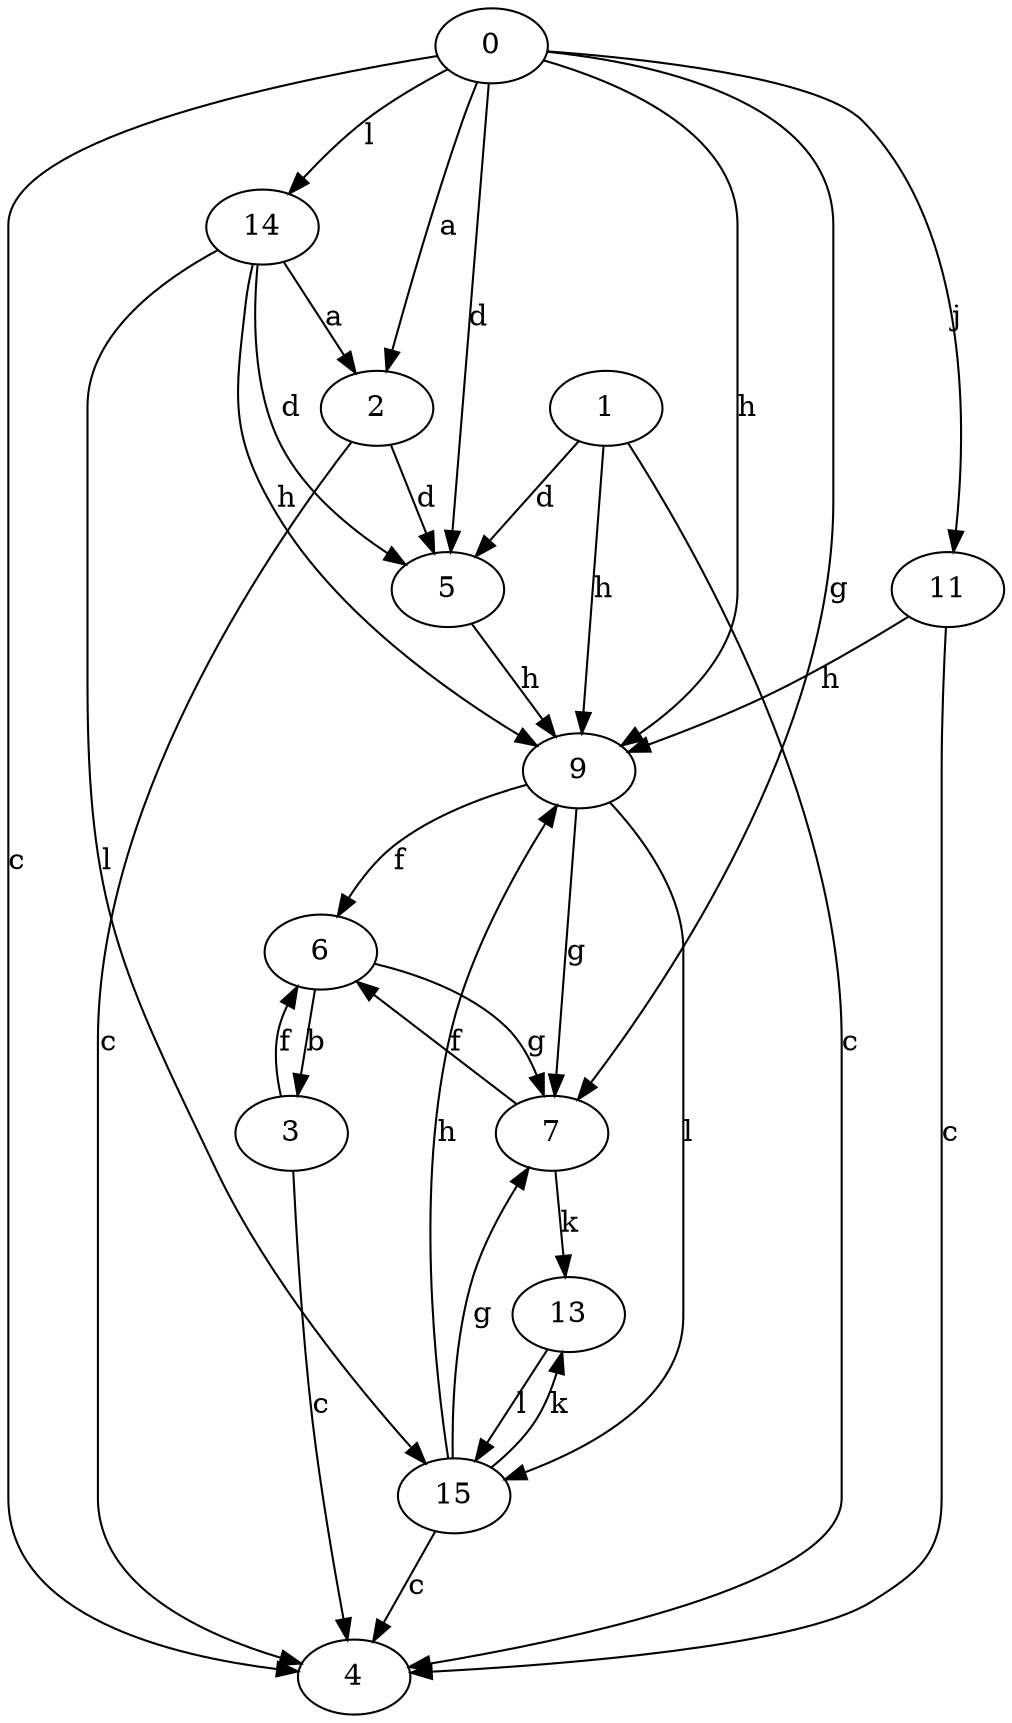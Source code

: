 strict digraph  {
0;
1;
2;
3;
4;
5;
6;
7;
9;
11;
13;
14;
15;
0 -> 2  [label=a];
0 -> 4  [label=c];
0 -> 5  [label=d];
0 -> 7  [label=g];
0 -> 9  [label=h];
0 -> 11  [label=j];
0 -> 14  [label=l];
1 -> 4  [label=c];
1 -> 5  [label=d];
1 -> 9  [label=h];
2 -> 4  [label=c];
2 -> 5  [label=d];
3 -> 4  [label=c];
3 -> 6  [label=f];
5 -> 9  [label=h];
6 -> 3  [label=b];
6 -> 7  [label=g];
7 -> 6  [label=f];
7 -> 13  [label=k];
9 -> 6  [label=f];
9 -> 7  [label=g];
9 -> 15  [label=l];
11 -> 4  [label=c];
11 -> 9  [label=h];
13 -> 15  [label=l];
14 -> 2  [label=a];
14 -> 5  [label=d];
14 -> 9  [label=h];
14 -> 15  [label=l];
15 -> 4  [label=c];
15 -> 7  [label=g];
15 -> 9  [label=h];
15 -> 13  [label=k];
}
